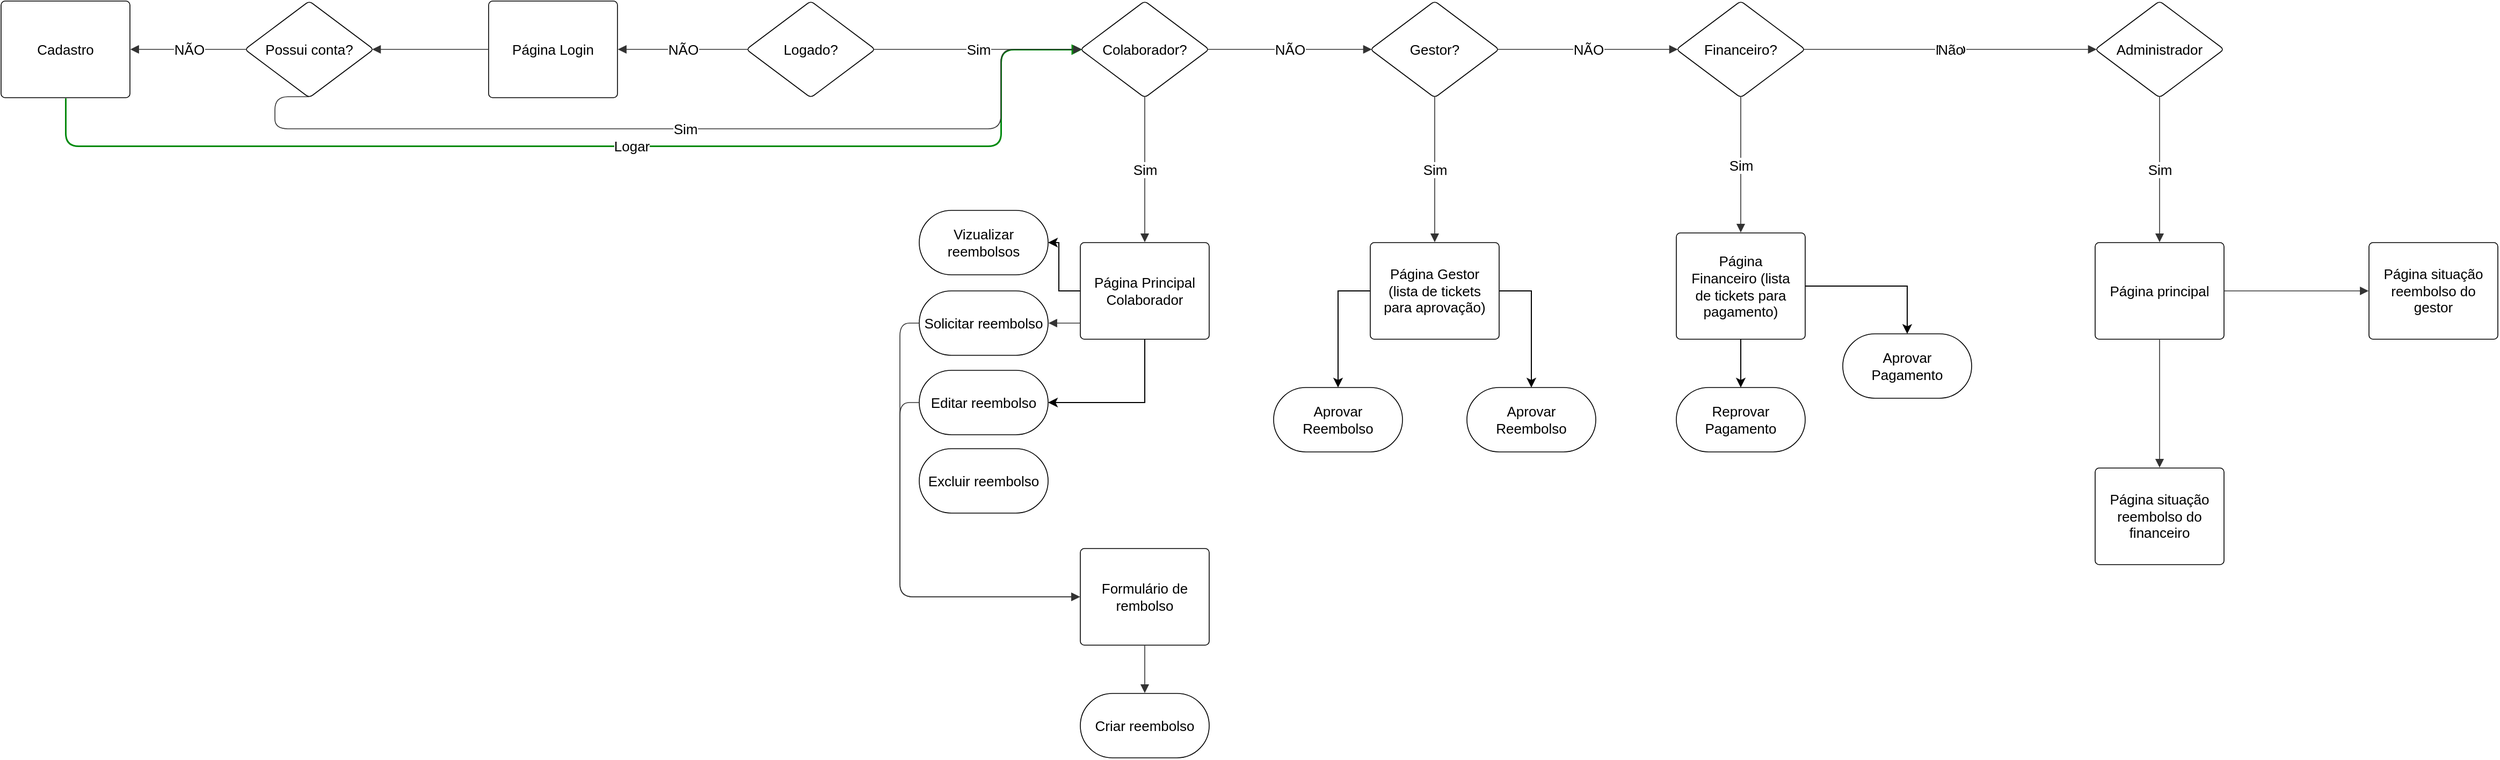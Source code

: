 <mxfile version="20.2.3" type="github">
  <diagram id="9Te4pjNehfaBVy_GRThj" name="Página-1">
    <mxGraphModel dx="2017" dy="1588" grid="1" gridSize="10" guides="1" tooltips="1" connect="1" arrows="1" fold="1" page="1" pageScale="1" pageWidth="827" pageHeight="1169" math="0" shadow="0">
      <root>
        <mxCell id="0" />
        <mxCell id="1" parent="0" />
        <UserObject label="Logado?" lucidchartObjectId="XOjHSkX8kQoo" id="vrkqQlgJS52YbvUf7Ecs-1">
          <mxCell style="html=1;overflow=block;blockSpacing=1;whiteSpace=wrap;rhombus;fontSize=13;fontColor=default;align=center;spacing=3.8;strokeOpacity=100;fillOpacity=100;rounded=1;absoluteArcSize=1;arcSize=7.5;fillColor=#ffffff;strokeWidth=0.8;" parent="1" vertex="1">
            <mxGeometry x="1639" y="150" width="120" height="90" as="geometry" />
          </mxCell>
        </UserObject>
        <UserObject label="" lucidchartObjectId="ZOjHbGPP~kHC" id="vrkqQlgJS52YbvUf7Ecs-2">
          <mxCell style="html=1;jettySize=18;whiteSpace=wrap;fontSize=13;fontColor=default;align=center;strokeColor=#333333;strokeOpacity=100;strokeWidth=0.8;rounded=1;arcSize=24;edgeStyle=orthogonalEdgeStyle;startArrow=none;endArrow=block;endFill=1;exitX=0.988;exitY=0.5;exitPerimeter=0;entryX=0.012;entryY=0.5;entryPerimeter=0;" parent="1" source="vrkqQlgJS52YbvUf7Ecs-1" target="vrkqQlgJS52YbvUf7Ecs-6" edge="1">
            <mxGeometry width="100" height="100" relative="1" as="geometry">
              <Array as="points" />
            </mxGeometry>
          </mxCell>
        </UserObject>
        <mxCell id="vrkqQlgJS52YbvUf7Ecs-3" value="Sim" style="text;html=1;resizable=0;labelBackgroundColor=default;align=center;verticalAlign=middle;fontColor=default;fontSize=13;" parent="vrkqQlgJS52YbvUf7Ecs-2" vertex="1">
          <mxGeometry relative="1" as="geometry" />
        </mxCell>
        <UserObject label="" lucidchartObjectId="1OjHkATYILec" id="vrkqQlgJS52YbvUf7Ecs-4">
          <mxCell style="html=1;jettySize=18;whiteSpace=wrap;fontSize=13;fontColor=default;align=center;strokeColor=#333333;strokeOpacity=100;strokeWidth=0.8;rounded=1;arcSize=24;edgeStyle=orthogonalEdgeStyle;startArrow=none;endArrow=block;endFill=1;exitX=0.012;exitY=0.5;exitPerimeter=0;entryX=1.003;entryY=0.5;entryPerimeter=0;" parent="1" source="vrkqQlgJS52YbvUf7Ecs-1" target="vrkqQlgJS52YbvUf7Ecs-7" edge="1">
            <mxGeometry width="100" height="100" relative="1" as="geometry">
              <Array as="points" />
            </mxGeometry>
          </mxCell>
        </UserObject>
        <mxCell id="vrkqQlgJS52YbvUf7Ecs-5" value="NÃO" style="text;html=1;resizable=0;labelBackgroundColor=default;align=center;verticalAlign=middle;fontColor=default;fontSize=13;" parent="vrkqQlgJS52YbvUf7Ecs-4" vertex="1">
          <mxGeometry relative="1" as="geometry" />
        </mxCell>
        <UserObject label="Colaborador?" lucidchartObjectId="FPjHzdDUfq2x" id="vrkqQlgJS52YbvUf7Ecs-6">
          <mxCell style="html=1;overflow=block;blockSpacing=1;whiteSpace=wrap;rhombus;fontSize=13;fontColor=default;align=center;spacing=3.8;strokeOpacity=100;fillOpacity=100;rounded=1;absoluteArcSize=1;arcSize=7.5;fillColor=#ffffff;strokeWidth=0.8;" parent="1" vertex="1">
            <mxGeometry x="1950" y="150" width="120" height="90" as="geometry" />
          </mxCell>
        </UserObject>
        <UserObject label="Página Login" lucidchartObjectId="-SjHV7Z_Ojkh" id="vrkqQlgJS52YbvUf7Ecs-7">
          <mxCell style="html=1;overflow=block;blockSpacing=1;whiteSpace=wrap;fontSize=13;fontColor=default;align=center;spacing=9;strokeOpacity=100;fillOpacity=100;rounded=1;absoluteArcSize=1;arcSize=7.5;fillColor=#ffffff;strokeWidth=0.8;" parent="1" vertex="1">
            <mxGeometry x="1399" y="150" width="120" height="90" as="geometry" />
          </mxCell>
        </UserObject>
        <UserObject label="Cadastro" lucidchartObjectId="jUjHEkPG7Bgk" id="vrkqQlgJS52YbvUf7Ecs-8">
          <mxCell style="html=1;overflow=block;blockSpacing=1;whiteSpace=wrap;fontSize=13;fontColor=default;align=center;spacing=9;strokeOpacity=100;fillOpacity=100;rounded=1;absoluteArcSize=1;arcSize=7.5;fillColor=#ffffff;strokeWidth=0.8;" parent="1" vertex="1">
            <mxGeometry x="945" y="150" width="120" height="90" as="geometry" />
          </mxCell>
        </UserObject>
        <UserObject label="" lucidchartObjectId="JVjHKe44sZPK" id="vrkqQlgJS52YbvUf7Ecs-9">
          <mxCell style="html=1;jettySize=18;whiteSpace=wrap;fontSize=13;fontColor=default;align=center;strokeColor=#333333;strokeOpacity=100;strokeWidth=0.8;rounded=1;arcSize=24;edgeStyle=orthogonalEdgeStyle;startArrow=none;endArrow=block;endFill=1;exitX=0.5;exitY=0.99;exitPerimeter=0;entryX=0.5;entryY=-0.004;entryPerimeter=0;" parent="1" source="vrkqQlgJS52YbvUf7Ecs-6" target="vrkqQlgJS52YbvUf7Ecs-11" edge="1">
            <mxGeometry width="100" height="100" relative="1" as="geometry">
              <Array as="points" />
            </mxGeometry>
          </mxCell>
        </UserObject>
        <mxCell id="vrkqQlgJS52YbvUf7Ecs-10" value="Sim" style="text;html=1;resizable=0;labelBackgroundColor=default;align=center;verticalAlign=middle;fontColor=default;fontSize=13;" parent="vrkqQlgJS52YbvUf7Ecs-9" vertex="1">
          <mxGeometry relative="1" as="geometry" />
        </mxCell>
        <mxCell id="sPe80ZtbJHRSRIVwxXJf-6" style="edgeStyle=orthogonalEdgeStyle;rounded=0;orthogonalLoop=1;jettySize=auto;html=1;exitX=0;exitY=0.5;exitDx=0;exitDy=0;entryX=1;entryY=0.5;entryDx=0;entryDy=0;" edge="1" parent="1" source="vrkqQlgJS52YbvUf7Ecs-11" target="vrkqQlgJS52YbvUf7Ecs-46">
          <mxGeometry relative="1" as="geometry" />
        </mxCell>
        <mxCell id="sPe80ZtbJHRSRIVwxXJf-7" style="edgeStyle=orthogonalEdgeStyle;rounded=0;orthogonalLoop=1;jettySize=auto;html=1;exitX=0.5;exitY=1;exitDx=0;exitDy=0;entryX=1;entryY=0.5;entryDx=0;entryDy=0;" edge="1" parent="1" source="vrkqQlgJS52YbvUf7Ecs-11" target="vrkqQlgJS52YbvUf7Ecs-48">
          <mxGeometry relative="1" as="geometry" />
        </mxCell>
        <UserObject label="Página Principal Colaborador" lucidchartObjectId="sWjHzafBdCS7" id="vrkqQlgJS52YbvUf7Ecs-11">
          <mxCell style="html=1;overflow=block;blockSpacing=1;whiteSpace=wrap;fontSize=13;fontColor=default;align=center;spacing=9;strokeOpacity=100;fillOpacity=100;rounded=1;absoluteArcSize=1;arcSize=7.5;fillColor=#ffffff;strokeWidth=0.8;" parent="1" vertex="1">
            <mxGeometry x="1950" y="375" width="120" height="90" as="geometry" />
          </mxCell>
        </UserObject>
        <UserObject label="" lucidchartObjectId="kXjHMBJE1-88" id="vrkqQlgJS52YbvUf7Ecs-12">
          <mxCell style="html=1;jettySize=18;whiteSpace=wrap;fontSize=13;strokeColor=#008a0e;strokeOpacity=100;strokeWidth=1.5;rounded=1;arcSize=24;edgeStyle=orthogonalEdgeStyle;startArrow=none;endArrow=block;endFill=1;exitX=0.5;exitY=1.004;exitPerimeter=0;entryX=0.012;entryY=0.5;entryPerimeter=0;" parent="1" source="vrkqQlgJS52YbvUf7Ecs-8" target="vrkqQlgJS52YbvUf7Ecs-6" edge="1">
            <mxGeometry width="100" height="100" relative="1" as="geometry">
              <Array as="points">
                <mxPoint x="1005" y="285" />
                <mxPoint x="1876" y="285" />
                <mxPoint x="1876" y="195" />
              </Array>
            </mxGeometry>
          </mxCell>
        </UserObject>
        <mxCell id="vrkqQlgJS52YbvUf7Ecs-13" value="Logar" style="text;html=1;resizable=0;labelBackgroundColor=default;align=center;verticalAlign=middle;fontColor=default;fontSize=13;" parent="vrkqQlgJS52YbvUf7Ecs-12" vertex="1">
          <mxGeometry x="0.056" relative="1" as="geometry" />
        </mxCell>
        <UserObject label="Formulário de rembolso" lucidchartObjectId="pXjHs4u4kQ.9" id="vrkqQlgJS52YbvUf7Ecs-14">
          <mxCell style="html=1;overflow=block;blockSpacing=1;whiteSpace=wrap;fontSize=13;fontColor=default;align=center;spacing=9;strokeOpacity=100;fillOpacity=100;rounded=1;absoluteArcSize=1;arcSize=7.5;fillColor=#ffffff;strokeWidth=0.8;" parent="1" vertex="1">
            <mxGeometry x="1950" y="660" width="120" height="90" as="geometry" />
          </mxCell>
        </UserObject>
        <UserObject label="" lucidchartObjectId="sYjHj3mG5-hl" id="vrkqQlgJS52YbvUf7Ecs-15">
          <mxCell style="html=1;jettySize=18;whiteSpace=wrap;fontSize=13;fontColor=default;align=center;strokeColor=#333333;strokeOpacity=100;strokeWidth=0.8;rounded=1;arcSize=24;edgeStyle=orthogonalEdgeStyle;startArrow=none;endArrow=block;endFill=1;exitX=0.988;exitY=0.5;exitPerimeter=0;entryX=0.012;entryY=0.5;entryPerimeter=0;" parent="1" source="vrkqQlgJS52YbvUf7Ecs-6" target="vrkqQlgJS52YbvUf7Ecs-18" edge="1">
            <mxGeometry width="100" height="100" relative="1" as="geometry">
              <Array as="points" />
            </mxGeometry>
          </mxCell>
        </UserObject>
        <mxCell id="vrkqQlgJS52YbvUf7Ecs-16" value="NÃO" style="text;html=1;resizable=0;labelBackgroundColor=default;align=center;verticalAlign=middle;fontColor=default;fontSize=13;" parent="vrkqQlgJS52YbvUf7Ecs-15" vertex="1">
          <mxGeometry relative="1" as="geometry" />
        </mxCell>
        <UserObject label="Possui conta?" lucidchartObjectId="ZZjHur66PsgQ" id="vrkqQlgJS52YbvUf7Ecs-17">
          <mxCell style="html=1;overflow=block;blockSpacing=1;whiteSpace=wrap;rhombus;fontSize=13;fontColor=default;align=center;spacing=3.8;strokeOpacity=100;fillOpacity=100;rounded=1;absoluteArcSize=1;arcSize=7.5;fillColor=#ffffff;strokeWidth=0.8;" parent="1" vertex="1">
            <mxGeometry x="1172" y="150" width="120" height="90" as="geometry" />
          </mxCell>
        </UserObject>
        <UserObject label="Gestor?" lucidchartObjectId="50jH91rScGbd" id="vrkqQlgJS52YbvUf7Ecs-18">
          <mxCell style="html=1;overflow=block;blockSpacing=1;whiteSpace=wrap;rhombus;fontSize=13;fontColor=default;align=center;spacing=3.8;strokeOpacity=100;fillOpacity=100;rounded=1;absoluteArcSize=1;arcSize=7.5;fillColor=#ffffff;strokeWidth=0.8;" parent="1" vertex="1">
            <mxGeometry x="2220" y="150" width="120" height="90" as="geometry" />
          </mxCell>
        </UserObject>
        <UserObject label="" lucidchartObjectId="x1jHyu-e1T4~" id="vrkqQlgJS52YbvUf7Ecs-19">
          <mxCell style="html=1;jettySize=18;whiteSpace=wrap;fontSize=13;fontColor=default;align=center;strokeColor=#333333;strokeOpacity=100;strokeWidth=0.8;rounded=1;arcSize=24;edgeStyle=orthogonalEdgeStyle;startArrow=none;endArrow=block;endFill=1;exitX=0.5;exitY=0.99;exitPerimeter=0;entryX=0.5;entryY=-0.004;entryPerimeter=0;" parent="1" source="vrkqQlgJS52YbvUf7Ecs-18" target="vrkqQlgJS52YbvUf7Ecs-21" edge="1">
            <mxGeometry width="100" height="100" relative="1" as="geometry">
              <Array as="points" />
            </mxGeometry>
          </mxCell>
        </UserObject>
        <mxCell id="vrkqQlgJS52YbvUf7Ecs-20" value="Sim" style="text;html=1;resizable=0;labelBackgroundColor=default;align=center;verticalAlign=middle;fontColor=default;fontSize=13;" parent="vrkqQlgJS52YbvUf7Ecs-19" vertex="1">
          <mxGeometry relative="1" as="geometry" />
        </mxCell>
        <mxCell id="sPe80ZtbJHRSRIVwxXJf-3" style="edgeStyle=orthogonalEdgeStyle;rounded=0;orthogonalLoop=1;jettySize=auto;html=1;exitX=1;exitY=0.5;exitDx=0;exitDy=0;" edge="1" parent="1" source="vrkqQlgJS52YbvUf7Ecs-21" target="vrkqQlgJS52YbvUf7Ecs-54">
          <mxGeometry relative="1" as="geometry" />
        </mxCell>
        <mxCell id="sPe80ZtbJHRSRIVwxXJf-5" style="edgeStyle=orthogonalEdgeStyle;rounded=0;orthogonalLoop=1;jettySize=auto;html=1;exitX=0;exitY=0.5;exitDx=0;exitDy=0;" edge="1" parent="1" source="vrkqQlgJS52YbvUf7Ecs-21" target="vrkqQlgJS52YbvUf7Ecs-52">
          <mxGeometry relative="1" as="geometry" />
        </mxCell>
        <UserObject label="Página Gestor (lista de tickets para aprovação)" lucidchartObjectId="z1jH.JxwAUMr" id="vrkqQlgJS52YbvUf7Ecs-21">
          <mxCell style="html=1;overflow=block;blockSpacing=1;whiteSpace=wrap;fontSize=13;fontColor=default;align=center;spacing=9;strokeOpacity=100;fillOpacity=100;rounded=1;absoluteArcSize=1;arcSize=7.5;fillColor=#ffffff;strokeWidth=0.8;" parent="1" vertex="1">
            <mxGeometry x="2220" y="375" width="120" height="90" as="geometry" />
          </mxCell>
        </UserObject>
        <UserObject label="" lucidchartObjectId="x2jH_sxb1UuH" id="vrkqQlgJS52YbvUf7Ecs-22">
          <mxCell style="html=1;jettySize=18;whiteSpace=wrap;fontSize=13;strokeColor=#333333;strokeOpacity=100;strokeWidth=0.8;rounded=1;arcSize=24;edgeStyle=orthogonalEdgeStyle;startArrow=none;endArrow=block;endFill=1;exitX=-0.003;exitY=0.5;exitPerimeter=0;entryX=0.988;entryY=0.5;entryPerimeter=0;" parent="1" source="vrkqQlgJS52YbvUf7Ecs-7" target="vrkqQlgJS52YbvUf7Ecs-17" edge="1">
            <mxGeometry width="100" height="100" relative="1" as="geometry">
              <Array as="points" />
            </mxGeometry>
          </mxCell>
        </UserObject>
        <UserObject label="" lucidchartObjectId="K2jHNzq8_0NA" id="vrkqQlgJS52YbvUf7Ecs-23">
          <mxCell style="html=1;jettySize=18;whiteSpace=wrap;fontSize=13;fontColor=default;align=center;strokeColor=#333333;strokeOpacity=100;strokeWidth=0.8;rounded=1;arcSize=24;edgeStyle=orthogonalEdgeStyle;startArrow=none;endArrow=block;endFill=1;exitX=0.5;exitY=0.99;exitPerimeter=0;entryX=0.012;entryY=0.5;entryPerimeter=0;" parent="1" source="vrkqQlgJS52YbvUf7Ecs-17" target="vrkqQlgJS52YbvUf7Ecs-6" edge="1">
            <mxGeometry width="100" height="100" relative="1" as="geometry">
              <Array as="points">
                <mxPoint x="1200" y="269" />
                <mxPoint x="1876" y="269" />
                <mxPoint x="1876" y="195" />
              </Array>
            </mxGeometry>
          </mxCell>
        </UserObject>
        <mxCell id="vrkqQlgJS52YbvUf7Ecs-24" value="Sim" style="text;html=1;resizable=0;labelBackgroundColor=default;align=center;verticalAlign=middle;fontColor=default;fontSize=13;" parent="vrkqQlgJS52YbvUf7Ecs-23" vertex="1">
          <mxGeometry relative="1" as="geometry" />
        </mxCell>
        <UserObject label="" lucidchartObjectId="b3jHCD5_3uqr" id="vrkqQlgJS52YbvUf7Ecs-25">
          <mxCell style="html=1;jettySize=18;whiteSpace=wrap;fontSize=13;fontColor=default;align=center;strokeColor=#333333;strokeOpacity=100;strokeWidth=0.8;rounded=1;arcSize=24;edgeStyle=orthogonalEdgeStyle;startArrow=none;endArrow=block;endFill=1;exitX=0.012;exitY=0.5;exitPerimeter=0;entryX=1.003;entryY=0.5;entryPerimeter=0;" parent="1" source="vrkqQlgJS52YbvUf7Ecs-17" target="vrkqQlgJS52YbvUf7Ecs-8" edge="1">
            <mxGeometry width="100" height="100" relative="1" as="geometry">
              <Array as="points" />
            </mxGeometry>
          </mxCell>
        </UserObject>
        <mxCell id="vrkqQlgJS52YbvUf7Ecs-26" value="NÃO" style="text;html=1;resizable=0;labelBackgroundColor=default;align=center;verticalAlign=middle;fontColor=default;fontSize=13;" parent="vrkqQlgJS52YbvUf7Ecs-25" vertex="1">
          <mxGeometry relative="1" as="geometry" />
        </mxCell>
        <UserObject label="" lucidchartObjectId="i3jHSAzazqEw" id="vrkqQlgJS52YbvUf7Ecs-27">
          <mxCell style="html=1;jettySize=18;whiteSpace=wrap;fontSize=13;fontColor=default;align=center;strokeColor=#333333;strokeOpacity=100;strokeWidth=0.8;rounded=1;arcSize=24;edgeStyle=orthogonalEdgeStyle;startArrow=none;endArrow=block;endFill=1;exitX=0.988;exitY=0.5;exitPerimeter=0;entryX=0.012;entryY=0.5;entryPerimeter=0;" parent="1" source="vrkqQlgJS52YbvUf7Ecs-38" target="vrkqQlgJS52YbvUf7Ecs-30" edge="1">
            <mxGeometry width="100" height="100" relative="1" as="geometry">
              <Array as="points" />
            </mxGeometry>
          </mxCell>
        </UserObject>
        <mxCell id="vrkqQlgJS52YbvUf7Ecs-28" value="NÃO" style="text;html=1;resizable=0;labelBackgroundColor=default;align=center;verticalAlign=middle;fontColor=default;fontSize=13;" parent="vrkqQlgJS52YbvUf7Ecs-27" vertex="1">
          <mxGeometry relative="1" as="geometry" />
        </mxCell>
        <mxCell id="vrkqQlgJS52YbvUf7Ecs-29" value="Não" style="text;html=1;resizable=0;labelBackgroundColor=default;align=center;verticalAlign=middle;fontColor=default;fontSize=13;" parent="vrkqQlgJS52YbvUf7Ecs-27" vertex="1">
          <mxGeometry relative="1" as="geometry" />
        </mxCell>
        <UserObject label="Administrador" lucidchartObjectId="j3jH9R9zQOyV" id="vrkqQlgJS52YbvUf7Ecs-30">
          <mxCell style="html=1;overflow=block;blockSpacing=1;whiteSpace=wrap;rhombus;fontSize=13;fontColor=default;align=center;spacing=3.8;strokeOpacity=100;fillOpacity=100;rounded=1;absoluteArcSize=1;arcSize=7.5;fillColor=#ffffff;strokeWidth=0.8;" parent="1" vertex="1">
            <mxGeometry x="2895" y="150" width="120" height="90" as="geometry" />
          </mxCell>
        </UserObject>
        <UserObject label="" lucidchartObjectId="08jHgqllUm8w" id="vrkqQlgJS52YbvUf7Ecs-31">
          <mxCell style="html=1;jettySize=18;whiteSpace=wrap;fontSize=13;fontColor=default;align=center;strokeColor=#333333;strokeOpacity=100;strokeWidth=0.8;rounded=1;arcSize=24;edgeStyle=orthogonalEdgeStyle;startArrow=none;endArrow=block;endFill=1;exitX=0.5;exitY=0.99;exitPerimeter=0;entryX=0.5;entryY=-0.004;entryPerimeter=0;" parent="1" source="vrkqQlgJS52YbvUf7Ecs-30" target="vrkqQlgJS52YbvUf7Ecs-33" edge="1">
            <mxGeometry width="100" height="100" relative="1" as="geometry">
              <Array as="points" />
            </mxGeometry>
          </mxCell>
        </UserObject>
        <mxCell id="vrkqQlgJS52YbvUf7Ecs-32" value="Sim" style="text;html=1;resizable=0;labelBackgroundColor=default;align=center;verticalAlign=middle;fontColor=default;fontSize=13;" parent="vrkqQlgJS52YbvUf7Ecs-31" vertex="1">
          <mxGeometry relative="1" as="geometry" />
        </mxCell>
        <UserObject label="Página principal" lucidchartObjectId="18jHpShaY8s." id="vrkqQlgJS52YbvUf7Ecs-33">
          <mxCell style="html=1;overflow=block;blockSpacing=1;whiteSpace=wrap;fontSize=13;fontColor=default;align=center;spacing=9;strokeOpacity=100;fillOpacity=100;rounded=1;absoluteArcSize=1;arcSize=7.5;fillColor=#ffffff;strokeWidth=0.8;" parent="1" vertex="1">
            <mxGeometry x="2895" y="375" width="120" height="90" as="geometry" />
          </mxCell>
        </UserObject>
        <UserObject label="" lucidchartObjectId="r9jH2ByoxzI-" id="vrkqQlgJS52YbvUf7Ecs-34">
          <mxCell style="html=1;jettySize=18;whiteSpace=wrap;fontSize=13;strokeColor=#333333;strokeOpacity=100;strokeWidth=0.8;rounded=1;arcSize=24;edgeStyle=orthogonalEdgeStyle;startArrow=none;endArrow=block;endFill=1;exitX=1.003;exitY=0.5;exitPerimeter=0;entryX=-0.003;entryY=0.5;entryPerimeter=0;" parent="1" source="vrkqQlgJS52YbvUf7Ecs-33" target="vrkqQlgJS52YbvUf7Ecs-35" edge="1">
            <mxGeometry width="100" height="100" relative="1" as="geometry">
              <Array as="points" />
            </mxGeometry>
          </mxCell>
        </UserObject>
        <UserObject label="Página situação reembolso do gestor " lucidchartObjectId="s9jHhhvXoVMG" id="vrkqQlgJS52YbvUf7Ecs-35">
          <mxCell style="html=1;overflow=block;blockSpacing=1;whiteSpace=wrap;fontSize=13;fontColor=default;align=center;spacing=9;strokeOpacity=100;fillOpacity=100;rounded=1;absoluteArcSize=1;arcSize=7.5;fillColor=#ffffff;strokeWidth=0.8;" parent="1" vertex="1">
            <mxGeometry x="3150" y="375" width="120" height="90" as="geometry" />
          </mxCell>
        </UserObject>
        <UserObject label="" lucidchartObjectId="X9jHYRoA8-Ne" id="vrkqQlgJS52YbvUf7Ecs-36">
          <mxCell style="html=1;jettySize=18;whiteSpace=wrap;fontSize=13;strokeColor=#333333;strokeOpacity=100;strokeWidth=0.8;rounded=1;arcSize=24;edgeStyle=orthogonalEdgeStyle;startArrow=none;endArrow=block;endFill=1;exitX=0.5;exitY=1.004;exitPerimeter=0;entryX=0.5;entryY=-0.004;entryPerimeter=0;" parent="1" source="vrkqQlgJS52YbvUf7Ecs-33" target="vrkqQlgJS52YbvUf7Ecs-37" edge="1">
            <mxGeometry width="100" height="100" relative="1" as="geometry">
              <Array as="points" />
            </mxGeometry>
          </mxCell>
        </UserObject>
        <UserObject label="Página situação reembolso do financeiro" lucidchartObjectId="Y9jHQy9kGFIi" id="vrkqQlgJS52YbvUf7Ecs-37">
          <mxCell style="html=1;overflow=block;blockSpacing=1;whiteSpace=wrap;fontSize=13;fontColor=default;align=center;spacing=9;strokeOpacity=100;fillOpacity=100;rounded=1;absoluteArcSize=1;arcSize=7.5;fillColor=#ffffff;strokeWidth=0.8;" parent="1" vertex="1">
            <mxGeometry x="2895" y="585" width="120" height="90" as="geometry" />
          </mxCell>
        </UserObject>
        <UserObject label="Financeiro?" lucidchartObjectId="K-jHoJWLSJks" id="vrkqQlgJS52YbvUf7Ecs-38">
          <mxCell style="html=1;overflow=block;blockSpacing=1;whiteSpace=wrap;rhombus;fontSize=13;fontColor=default;align=center;spacing=3.8;strokeOpacity=100;fillOpacity=100;rounded=1;absoluteArcSize=1;arcSize=7.5;fillColor=#ffffff;strokeWidth=0.8;" parent="1" vertex="1">
            <mxGeometry x="2505" y="150" width="120" height="90" as="geometry" />
          </mxCell>
        </UserObject>
        <UserObject label="" lucidchartObjectId="K-jHABhFNWMM" id="vrkqQlgJS52YbvUf7Ecs-39">
          <mxCell style="html=1;jettySize=18;whiteSpace=wrap;fontSize=13;fontColor=default;align=center;strokeColor=#333333;strokeOpacity=100;strokeWidth=0.8;rounded=1;arcSize=24;edgeStyle=orthogonalEdgeStyle;startArrow=none;endArrow=block;endFill=1;exitX=0.5;exitY=0.99;exitPerimeter=0;entryX=0.5;entryY=-0.004;entryPerimeter=0;" parent="1" source="vrkqQlgJS52YbvUf7Ecs-38" target="vrkqQlgJS52YbvUf7Ecs-41" edge="1">
            <mxGeometry width="100" height="100" relative="1" as="geometry">
              <Array as="points" />
            </mxGeometry>
          </mxCell>
        </UserObject>
        <mxCell id="vrkqQlgJS52YbvUf7Ecs-40" value="Sim" style="text;html=1;resizable=0;labelBackgroundColor=default;align=center;verticalAlign=middle;fontColor=default;fontSize=13;" parent="vrkqQlgJS52YbvUf7Ecs-39" vertex="1">
          <mxGeometry relative="1" as="geometry" />
        </mxCell>
        <mxCell id="sPe80ZtbJHRSRIVwxXJf-17" style="edgeStyle=orthogonalEdgeStyle;rounded=0;orthogonalLoop=1;jettySize=auto;html=1;entryX=0.5;entryY=0;entryDx=0;entryDy=0;" edge="1" parent="1" source="vrkqQlgJS52YbvUf7Ecs-41" target="vrkqQlgJS52YbvUf7Ecs-57">
          <mxGeometry relative="1" as="geometry" />
        </mxCell>
        <mxCell id="sPe80ZtbJHRSRIVwxXJf-19" style="edgeStyle=orthogonalEdgeStyle;rounded=0;orthogonalLoop=1;jettySize=auto;html=1;entryX=0.5;entryY=0;entryDx=0;entryDy=0;" edge="1" parent="1" source="vrkqQlgJS52YbvUf7Ecs-41" target="vrkqQlgJS52YbvUf7Ecs-56">
          <mxGeometry relative="1" as="geometry" />
        </mxCell>
        <UserObject label="Página Financeiro (lista de tickets para pagamento)" lucidchartObjectId="K-jHQDY4ecLm" id="vrkqQlgJS52YbvUf7Ecs-41">
          <mxCell style="html=1;overflow=block;blockSpacing=1;whiteSpace=wrap;fontSize=13;fontColor=default;align=center;spacing=9;strokeOpacity=100;fillOpacity=100;rounded=1;absoluteArcSize=1;arcSize=7.5;fillColor=#ffffff;strokeWidth=0.8;" parent="1" vertex="1">
            <mxGeometry x="2505" y="366" width="120" height="99" as="geometry" />
          </mxCell>
        </UserObject>
        <UserObject label="" lucidchartObjectId="P-jHFQ0VvLsF" id="vrkqQlgJS52YbvUf7Ecs-42">
          <mxCell style="html=1;jettySize=18;whiteSpace=wrap;fontSize=13;fontColor=default;align=center;strokeColor=#333333;strokeOpacity=100;strokeWidth=0.8;rounded=1;arcSize=24;edgeStyle=orthogonalEdgeStyle;startArrow=none;endArrow=block;endFill=1;exitX=0.988;exitY=0.5;exitPerimeter=0;entryX=0.012;entryY=0.5;entryPerimeter=0;" parent="1" source="vrkqQlgJS52YbvUf7Ecs-18" target="vrkqQlgJS52YbvUf7Ecs-38" edge="1">
            <mxGeometry width="100" height="100" relative="1" as="geometry">
              <Array as="points" />
            </mxGeometry>
          </mxCell>
        </UserObject>
        <mxCell id="vrkqQlgJS52YbvUf7Ecs-43" value="NÃO" style="text;html=1;resizable=0;labelBackgroundColor=default;align=center;verticalAlign=middle;fontColor=default;fontSize=13;" parent="vrkqQlgJS52YbvUf7Ecs-42" vertex="1">
          <mxGeometry relative="1" as="geometry" />
        </mxCell>
        <UserObject label="Solicitar reembolso" lucidchartObjectId="K.jHHEqBNAj9" id="vrkqQlgJS52YbvUf7Ecs-44">
          <mxCell style="html=1;overflow=block;blockSpacing=1;whiteSpace=wrap;rounded=1;arcSize=50;fontSize=13;fontColor=default;align=center;spacing=3.8;strokeOpacity=100;fillOpacity=100;fillColor=#ffffff;strokeWidth=0.8;" parent="1" vertex="1">
            <mxGeometry x="1800" y="420" width="120" height="60" as="geometry" />
          </mxCell>
        </UserObject>
        <UserObject label="" lucidchartObjectId="j~jH-YfkYjQ3" id="vrkqQlgJS52YbvUf7Ecs-45">
          <mxCell style="html=1;jettySize=18;whiteSpace=wrap;fontSize=13;strokeColor=#333333;strokeOpacity=100;strokeWidth=0.8;rounded=1;arcSize=24;edgeStyle=orthogonalEdgeStyle;startArrow=none;endArrow=block;endFill=1;exitX=-0.003;exitY=0.833;exitPerimeter=0;entryX=1.003;entryY=0.5;entryPerimeter=0;" parent="1" source="vrkqQlgJS52YbvUf7Ecs-11" target="vrkqQlgJS52YbvUf7Ecs-44" edge="1">
            <mxGeometry width="100" height="100" relative="1" as="geometry">
              <Array as="points" />
            </mxGeometry>
          </mxCell>
        </UserObject>
        <UserObject label="Vizualizar reembolsos" lucidchartObjectId="r~jHfPa4vsxw" id="vrkqQlgJS52YbvUf7Ecs-46">
          <mxCell style="html=1;overflow=block;blockSpacing=1;whiteSpace=wrap;rounded=1;arcSize=50;fontSize=13;fontColor=default;align=center;spacing=3.8;strokeOpacity=100;fillOpacity=100;fillColor=#ffffff;strokeWidth=0.8;" parent="1" vertex="1">
            <mxGeometry x="1800" y="345" width="120" height="60" as="geometry" />
          </mxCell>
        </UserObject>
        <UserObject label="Editar reembolso" lucidchartObjectId="hakHCrWoS5X6" id="vrkqQlgJS52YbvUf7Ecs-48">
          <mxCell style="html=1;overflow=block;blockSpacing=1;whiteSpace=wrap;rounded=1;arcSize=50;fontSize=13;fontColor=default;align=center;spacing=3.8;strokeOpacity=100;fillOpacity=100;fillColor=#ffffff;strokeWidth=0.8;" parent="1" vertex="1">
            <mxGeometry x="1800" y="494" width="120" height="60" as="geometry" />
          </mxCell>
        </UserObject>
        <UserObject label="Criar reembolso" lucidchartObjectId="sakH3zJF1S6a" id="vrkqQlgJS52YbvUf7Ecs-49">
          <mxCell style="html=1;overflow=block;blockSpacing=1;whiteSpace=wrap;rounded=1;arcSize=50;fontSize=13;fontColor=default;align=center;spacing=3.8;strokeOpacity=100;fillOpacity=100;fillColor=#ffffff;strokeWidth=0.8;" parent="1" vertex="1">
            <mxGeometry x="1950" y="795" width="120" height="60" as="geometry" />
          </mxCell>
        </UserObject>
        <UserObject label="" lucidchartObjectId="wakHd~fMb9Mz" id="vrkqQlgJS52YbvUf7Ecs-50">
          <mxCell style="html=1;jettySize=18;whiteSpace=wrap;fontSize=13;strokeColor=#333333;strokeOpacity=100;strokeWidth=0.8;rounded=1;arcSize=24;edgeStyle=orthogonalEdgeStyle;startArrow=none;endArrow=block;endFill=1;exitX=0.5;exitY=1.004;exitPerimeter=0;entryX=0.5;entryY=-0.006;entryPerimeter=0;" parent="1" source="vrkqQlgJS52YbvUf7Ecs-14" target="vrkqQlgJS52YbvUf7Ecs-49" edge="1">
            <mxGeometry width="100" height="100" relative="1" as="geometry">
              <Array as="points" />
            </mxGeometry>
          </mxCell>
        </UserObject>
        <UserObject label="Aprovar Reembolso" lucidchartObjectId="lbkH_YYwiW.1" id="vrkqQlgJS52YbvUf7Ecs-52">
          <mxCell style="html=1;overflow=block;blockSpacing=1;whiteSpace=wrap;rounded=1;arcSize=50;fontSize=13;fontColor=default;align=center;spacing=3.8;strokeOpacity=100;fillOpacity=100;fillColor=#ffffff;strokeWidth=0.8;" parent="1" vertex="1">
            <mxGeometry x="2130" y="510" width="120" height="60" as="geometry" />
          </mxCell>
        </UserObject>
        <UserObject label="Aprovar Reembolso" lucidchartObjectId="HbkHZcFG43we" id="vrkqQlgJS52YbvUf7Ecs-54">
          <mxCell style="html=1;overflow=block;blockSpacing=1;whiteSpace=wrap;rounded=1;arcSize=50;fontSize=13;fontColor=default;align=center;spacing=3.8;strokeOpacity=100;fillOpacity=100;fillColor=#ffffff;strokeWidth=0.8;" parent="1" vertex="1">
            <mxGeometry x="2310" y="510" width="120" height="60" as="geometry" />
          </mxCell>
        </UserObject>
        <UserObject label="Reprovar Pagamento" lucidchartObjectId="LckH8eQIEZZW" id="vrkqQlgJS52YbvUf7Ecs-56">
          <mxCell style="html=1;overflow=block;blockSpacing=1;whiteSpace=wrap;rounded=1;arcSize=50;fontSize=13;fontColor=default;align=center;spacing=3.8;strokeOpacity=100;fillOpacity=100;fillColor=#ffffff;strokeWidth=0.8;" parent="1" vertex="1">
            <mxGeometry x="2505" y="510" width="120" height="60" as="geometry" />
          </mxCell>
        </UserObject>
        <UserObject label="Aprovar Pagamento" lucidchartObjectId="OckHnAkZdJgW" id="vrkqQlgJS52YbvUf7Ecs-57">
          <mxCell style="html=1;overflow=block;blockSpacing=1;whiteSpace=wrap;rounded=1;arcSize=50;fontSize=13;fontColor=default;align=center;spacing=3.8;strokeOpacity=100;fillOpacity=100;fillColor=#ffffff;strokeWidth=0.8;" parent="1" vertex="1">
            <mxGeometry x="2660" y="460" width="120" height="60" as="geometry" />
          </mxCell>
        </UserObject>
        <UserObject label="" lucidchartObjectId="YckH2WH~U3.w" id="vrkqQlgJS52YbvUf7Ecs-58">
          <mxCell style="html=1;jettySize=18;whiteSpace=wrap;fontSize=13;strokeColor=#333333;strokeOpacity=100;strokeWidth=0.8;rounded=1;arcSize=24;edgeStyle=orthogonalEdgeStyle;startArrow=none;endArrow=block;endFill=1;exitX=-0.003;exitY=0.5;exitPerimeter=0;entryX=-0.003;entryY=0.5;entryPerimeter=0;" parent="1" source="vrkqQlgJS52YbvUf7Ecs-44" target="vrkqQlgJS52YbvUf7Ecs-14" edge="1">
            <mxGeometry width="100" height="100" relative="1" as="geometry">
              <Array as="points" />
            </mxGeometry>
          </mxCell>
        </UserObject>
        <UserObject label="" lucidchartObjectId="gdkH1vHZBj_3" id="vrkqQlgJS52YbvUf7Ecs-59">
          <mxCell style="html=1;jettySize=18;whiteSpace=wrap;fontSize=13;strokeColor=#333333;strokeOpacity=100;strokeWidth=0.8;rounded=1;arcSize=24;edgeStyle=orthogonalEdgeStyle;startArrow=none;endArrow=block;endFill=1;exitX=-0.003;exitY=0.5;exitPerimeter=0;entryX=-0.003;entryY=0.5;entryPerimeter=0;" parent="1" source="vrkqQlgJS52YbvUf7Ecs-48" target="vrkqQlgJS52YbvUf7Ecs-14" edge="1">
            <mxGeometry width="100" height="100" relative="1" as="geometry">
              <Array as="points" />
            </mxGeometry>
          </mxCell>
        </UserObject>
        <UserObject label="Excluir reembolso" lucidchartObjectId="wdkHw_5j_-xZ" id="vrkqQlgJS52YbvUf7Ecs-61">
          <mxCell style="html=1;overflow=block;blockSpacing=1;whiteSpace=wrap;rounded=1;arcSize=50;fontSize=13;fontColor=default;align=center;spacing=3.8;strokeOpacity=100;fillOpacity=100;fillColor=#ffffff;strokeWidth=0.8;" parent="1" vertex="1">
            <mxGeometry x="1800" y="567" width="120" height="60" as="geometry" />
          </mxCell>
        </UserObject>
      </root>
    </mxGraphModel>
  </diagram>
</mxfile>
